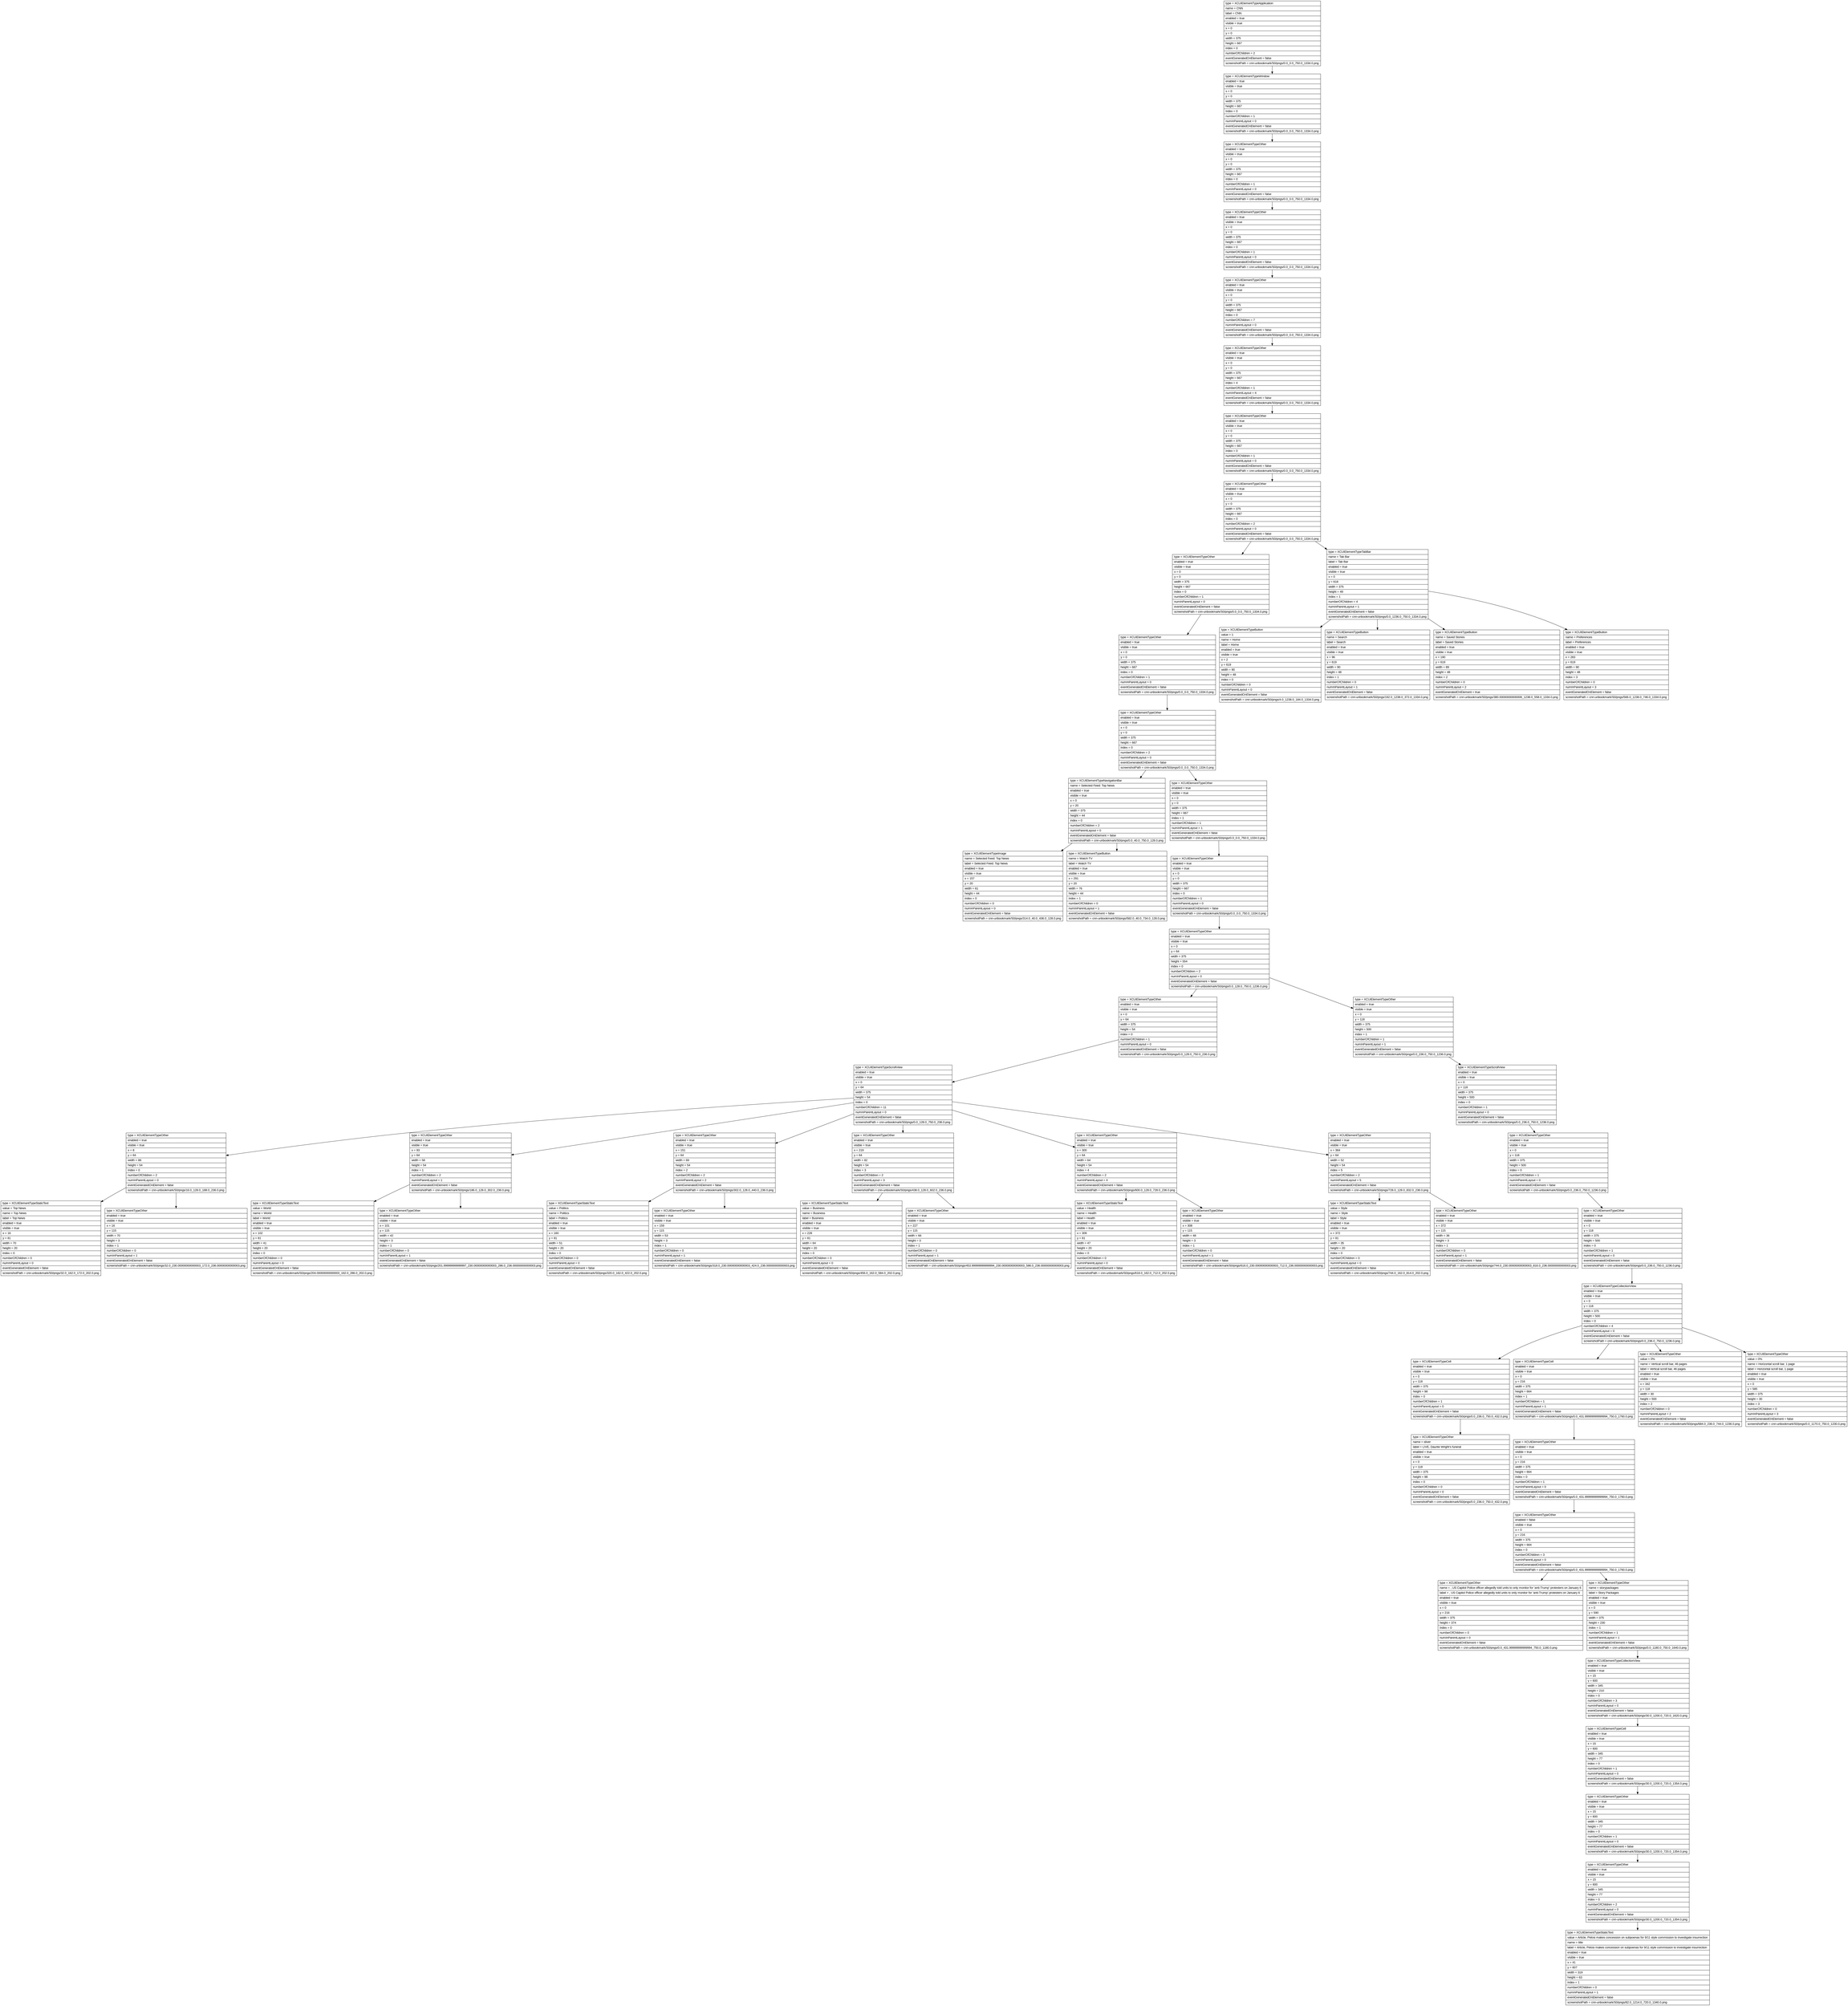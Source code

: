 digraph Layout {

	node [shape=record fontname=Arial];

	0	[label="{type = XCUIElementTypeApplication\l|name = CNN\l|label = CNN\l|enabled = true\l|visible = true\l|x = 0\l|y = 0\l|width = 375\l|height = 667\l|index = 0\l|numberOfChildren = 2\l|eventGeneratedOnElement = false \l|screenshotPath = cnn-unbookmark/S0/pngs/0.0_0.0_750.0_1334.0.png\l}"]
	1	[label="{type = XCUIElementTypeWindow\l|enabled = true\l|visible = true\l|x = 0\l|y = 0\l|width = 375\l|height = 667\l|index = 0\l|numberOfChildren = 1\l|numInParentLayout = 0\l|eventGeneratedOnElement = false \l|screenshotPath = cnn-unbookmark/S0/pngs/0.0_0.0_750.0_1334.0.png\l}"]
	2	[label="{type = XCUIElementTypeOther\l|enabled = true\l|visible = true\l|x = 0\l|y = 0\l|width = 375\l|height = 667\l|index = 0\l|numberOfChildren = 1\l|numInParentLayout = 0\l|eventGeneratedOnElement = false \l|screenshotPath = cnn-unbookmark/S0/pngs/0.0_0.0_750.0_1334.0.png\l}"]
	3	[label="{type = XCUIElementTypeOther\l|enabled = true\l|visible = true\l|x = 0\l|y = 0\l|width = 375\l|height = 667\l|index = 0\l|numberOfChildren = 1\l|numInParentLayout = 0\l|eventGeneratedOnElement = false \l|screenshotPath = cnn-unbookmark/S0/pngs/0.0_0.0_750.0_1334.0.png\l}"]
	4	[label="{type = XCUIElementTypeOther\l|enabled = true\l|visible = true\l|x = 0\l|y = 0\l|width = 375\l|height = 667\l|index = 0\l|numberOfChildren = 7\l|numInParentLayout = 0\l|eventGeneratedOnElement = false \l|screenshotPath = cnn-unbookmark/S0/pngs/0.0_0.0_750.0_1334.0.png\l}"]
	5	[label="{type = XCUIElementTypeOther\l|enabled = true\l|visible = true\l|x = 0\l|y = 0\l|width = 375\l|height = 667\l|index = 4\l|numberOfChildren = 1\l|numInParentLayout = 4\l|eventGeneratedOnElement = false \l|screenshotPath = cnn-unbookmark/S0/pngs/0.0_0.0_750.0_1334.0.png\l}"]
	6	[label="{type = XCUIElementTypeOther\l|enabled = true\l|visible = true\l|x = 0\l|y = 0\l|width = 375\l|height = 667\l|index = 0\l|numberOfChildren = 1\l|numInParentLayout = 0\l|eventGeneratedOnElement = false \l|screenshotPath = cnn-unbookmark/S0/pngs/0.0_0.0_750.0_1334.0.png\l}"]
	7	[label="{type = XCUIElementTypeOther\l|enabled = true\l|visible = true\l|x = 0\l|y = 0\l|width = 375\l|height = 667\l|index = 0\l|numberOfChildren = 2\l|numInParentLayout = 0\l|eventGeneratedOnElement = false \l|screenshotPath = cnn-unbookmark/S0/pngs/0.0_0.0_750.0_1334.0.png\l}"]
	8	[label="{type = XCUIElementTypeOther\l|enabled = true\l|visible = true\l|x = 0\l|y = 0\l|width = 375\l|height = 667\l|index = 0\l|numberOfChildren = 1\l|numInParentLayout = 0\l|eventGeneratedOnElement = false \l|screenshotPath = cnn-unbookmark/S0/pngs/0.0_0.0_750.0_1334.0.png\l}"]
	9	[label="{type = XCUIElementTypeTabBar\l|name = Tab Bar\l|label = Tab Bar\l|enabled = true\l|visible = true\l|x = 0\l|y = 618\l|width = 375\l|height = 49\l|index = 1\l|numberOfChildren = 4\l|numInParentLayout = 1\l|eventGeneratedOnElement = false \l|screenshotPath = cnn-unbookmark/S0/pngs/0.0_1236.0_750.0_1334.0.png\l}"]
	10	[label="{type = XCUIElementTypeOther\l|enabled = true\l|visible = true\l|x = 0\l|y = 0\l|width = 375\l|height = 667\l|index = 0\l|numberOfChildren = 1\l|numInParentLayout = 0\l|eventGeneratedOnElement = false \l|screenshotPath = cnn-unbookmark/S0/pngs/0.0_0.0_750.0_1334.0.png\l}"]
	11	[label="{type = XCUIElementTypeButton\l|value = 1\l|name = Home\l|label = Home\l|enabled = true\l|visible = true\l|x = 2\l|y = 619\l|width = 90\l|height = 48\l|index = 0\l|numberOfChildren = 0\l|numInParentLayout = 0\l|eventGeneratedOnElement = false \l|screenshotPath = cnn-unbookmark/S0/pngs/4.0_1238.0_184.0_1334.0.png\l}"]
	12	[label="{type = XCUIElementTypeButton\l|name = Search\l|label = Search\l|enabled = true\l|visible = true\l|x = 96\l|y = 619\l|width = 90\l|height = 48\l|index = 1\l|numberOfChildren = 0\l|numInParentLayout = 1\l|eventGeneratedOnElement = false \l|screenshotPath = cnn-unbookmark/S0/pngs/192.0_1238.0_372.0_1334.0.png\l}"]
	13	[label="{type = XCUIElementTypeButton\l|name = Saved Stories\l|label = Saved Stories\l|enabled = true\l|visible = true\l|x = 190\l|y = 619\l|width = 89\l|height = 48\l|index = 2\l|numberOfChildren = 0\l|numInParentLayout = 2\l|eventGeneratedOnElement = true \l|screenshotPath = cnn-unbookmark/S0/pngs/380.00000000000006_1238.0_558.0_1334.0.png\l}"]
	14	[label="{type = XCUIElementTypeButton\l|name = Preferences\l|label = Preferences\l|enabled = true\l|visible = true\l|x = 283\l|y = 619\l|width = 90\l|height = 48\l|index = 3\l|numberOfChildren = 0\l|numInParentLayout = 3\l|eventGeneratedOnElement = false \l|screenshotPath = cnn-unbookmark/S0/pngs/566.0_1238.0_746.0_1334.0.png\l}"]
	15	[label="{type = XCUIElementTypeOther\l|enabled = true\l|visible = true\l|x = 0\l|y = 0\l|width = 375\l|height = 667\l|index = 0\l|numberOfChildren = 2\l|numInParentLayout = 0\l|eventGeneratedOnElement = false \l|screenshotPath = cnn-unbookmark/S0/pngs/0.0_0.0_750.0_1334.0.png\l}"]
	16	[label="{type = XCUIElementTypeNavigationBar\l|name = Selected Feed: Top News\l|enabled = true\l|visible = true\l|x = 0\l|y = 20\l|width = 375\l|height = 44\l|index = 0\l|numberOfChildren = 2\l|numInParentLayout = 0\l|eventGeneratedOnElement = false \l|screenshotPath = cnn-unbookmark/S0/pngs/0.0_40.0_750.0_128.0.png\l}"]
	17	[label="{type = XCUIElementTypeOther\l|enabled = true\l|visible = true\l|x = 0\l|y = 0\l|width = 375\l|height = 667\l|index = 1\l|numberOfChildren = 1\l|numInParentLayout = 1\l|eventGeneratedOnElement = false \l|screenshotPath = cnn-unbookmark/S0/pngs/0.0_0.0_750.0_1334.0.png\l}"]
	18	[label="{type = XCUIElementTypeImage\l|name = Selected Feed: Top News\l|label = Selected Feed: Top News\l|enabled = true\l|visible = true\l|x = 157\l|y = 20\l|width = 61\l|height = 44\l|index = 0\l|numberOfChildren = 0\l|numInParentLayout = 0\l|eventGeneratedOnElement = false \l|screenshotPath = cnn-unbookmark/S0/pngs/314.0_40.0_436.0_128.0.png\l}"]
	19	[label="{type = XCUIElementTypeButton\l|name = Watch TV\l|label = Watch TV\l|enabled = true\l|visible = true\l|x = 291\l|y = 20\l|width = 76\l|height = 44\l|index = 1\l|numberOfChildren = 0\l|numInParentLayout = 1\l|eventGeneratedOnElement = false \l|screenshotPath = cnn-unbookmark/S0/pngs/582.0_40.0_734.0_128.0.png\l}"]
	20	[label="{type = XCUIElementTypeOther\l|enabled = true\l|visible = true\l|x = 0\l|y = 0\l|width = 375\l|height = 667\l|index = 0\l|numberOfChildren = 1\l|numInParentLayout = 0\l|eventGeneratedOnElement = false \l|screenshotPath = cnn-unbookmark/S0/pngs/0.0_0.0_750.0_1334.0.png\l}"]
	21	[label="{type = XCUIElementTypeOther\l|enabled = true\l|visible = true\l|x = 0\l|y = 64\l|width = 375\l|height = 554\l|index = 0\l|numberOfChildren = 2\l|numInParentLayout = 0\l|eventGeneratedOnElement = false \l|screenshotPath = cnn-unbookmark/S0/pngs/0.0_128.0_750.0_1236.0.png\l}"]
	22	[label="{type = XCUIElementTypeOther\l|enabled = true\l|visible = true\l|x = 0\l|y = 64\l|width = 375\l|height = 54\l|index = 0\l|numberOfChildren = 1\l|numInParentLayout = 0\l|eventGeneratedOnElement = false \l|screenshotPath = cnn-unbookmark/S0/pngs/0.0_128.0_750.0_236.0.png\l}"]
	23	[label="{type = XCUIElementTypeOther\l|enabled = true\l|visible = true\l|x = 0\l|y = 118\l|width = 375\l|height = 500\l|index = 1\l|numberOfChildren = 1\l|numInParentLayout = 1\l|eventGeneratedOnElement = false \l|screenshotPath = cnn-unbookmark/S0/pngs/0.0_236.0_750.0_1236.0.png\l}"]
	24	[label="{type = XCUIElementTypeScrollView\l|enabled = true\l|visible = true\l|x = 0\l|y = 64\l|width = 375\l|height = 54\l|index = 0\l|numberOfChildren = 11\l|numInParentLayout = 0\l|eventGeneratedOnElement = false \l|screenshotPath = cnn-unbookmark/S0/pngs/0.0_128.0_750.0_236.0.png\l}"]
	25	[label="{type = XCUIElementTypeScrollView\l|enabled = true\l|visible = true\l|x = 0\l|y = 118\l|width = 375\l|height = 500\l|index = 0\l|numberOfChildren = 1\l|numInParentLayout = 0\l|eventGeneratedOnElement = false \l|screenshotPath = cnn-unbookmark/S0/pngs/0.0_236.0_750.0_1236.0.png\l}"]
	26	[label="{type = XCUIElementTypeOther\l|enabled = true\l|visible = true\l|x = 8\l|y = 64\l|width = 86\l|height = 54\l|index = 0\l|numberOfChildren = 2\l|numInParentLayout = 0\l|eventGeneratedOnElement = false \l|screenshotPath = cnn-unbookmark/S0/pngs/16.0_128.0_188.0_236.0.png\l}"]
	27	[label="{type = XCUIElementTypeOther\l|enabled = true\l|visible = true\l|x = 93\l|y = 64\l|width = 58\l|height = 54\l|index = 1\l|numberOfChildren = 2\l|numInParentLayout = 1\l|eventGeneratedOnElement = false \l|screenshotPath = cnn-unbookmark/S0/pngs/186.0_128.0_302.0_236.0.png\l}"]
	28	[label="{type = XCUIElementTypeOther\l|enabled = true\l|visible = true\l|x = 151\l|y = 64\l|width = 69\l|height = 54\l|index = 2\l|numberOfChildren = 2\l|numInParentLayout = 2\l|eventGeneratedOnElement = false \l|screenshotPath = cnn-unbookmark/S0/pngs/302.0_128.0_440.0_236.0.png\l}"]
	29	[label="{type = XCUIElementTypeOther\l|enabled = true\l|visible = true\l|x = 219\l|y = 64\l|width = 82\l|height = 54\l|index = 3\l|numberOfChildren = 2\l|numInParentLayout = 3\l|eventGeneratedOnElement = false \l|screenshotPath = cnn-unbookmark/S0/pngs/438.0_128.0_602.0_236.0.png\l}"]
	30	[label="{type = XCUIElementTypeOther\l|enabled = true\l|visible = true\l|x = 300\l|y = 64\l|width = 64\l|height = 54\l|index = 4\l|numberOfChildren = 2\l|numInParentLayout = 4\l|eventGeneratedOnElement = false \l|screenshotPath = cnn-unbookmark/S0/pngs/600.0_128.0_728.0_236.0.png\l}"]
	31	[label="{type = XCUIElementTypeOther\l|enabled = true\l|visible = true\l|x = 364\l|y = 64\l|width = 52\l|height = 54\l|index = 5\l|numberOfChildren = 2\l|numInParentLayout = 5\l|eventGeneratedOnElement = false \l|screenshotPath = cnn-unbookmark/S0/pngs/728.0_128.0_832.0_236.0.png\l}"]
	32	[label="{type = XCUIElementTypeOther\l|enabled = true\l|visible = true\l|x = 0\l|y = 118\l|width = 375\l|height = 500\l|index = 0\l|numberOfChildren = 1\l|numInParentLayout = 0\l|eventGeneratedOnElement = false \l|screenshotPath = cnn-unbookmark/S0/pngs/0.0_236.0_750.0_1236.0.png\l}"]
	33	[label="{type = XCUIElementTypeStaticText\l|value = Top News\l|name = Top News\l|label = Top News\l|enabled = true\l|visible = true\l|x = 16\l|y = 81\l|width = 70\l|height = 20\l|index = 0\l|numberOfChildren = 0\l|numInParentLayout = 0\l|eventGeneratedOnElement = false \l|screenshotPath = cnn-unbookmark/S0/pngs/32.0_162.0_172.0_202.0.png\l}"]
	34	[label="{type = XCUIElementTypeOther\l|enabled = true\l|visible = true\l|x = 16\l|y = 115\l|width = 70\l|height = 3\l|index = 1\l|numberOfChildren = 0\l|numInParentLayout = 1\l|eventGeneratedOnElement = false \l|screenshotPath = cnn-unbookmark/S0/pngs/32.0_230.00000000000003_172.0_236.00000000000003.png\l}"]
	35	[label="{type = XCUIElementTypeStaticText\l|value = World\l|name = World\l|label = World\l|enabled = true\l|visible = true\l|x = 102\l|y = 81\l|width = 41\l|height = 20\l|index = 0\l|numberOfChildren = 0\l|numInParentLayout = 0\l|eventGeneratedOnElement = false \l|screenshotPath = cnn-unbookmark/S0/pngs/204.00000000000003_162.0_286.0_202.0.png\l}"]
	36	[label="{type = XCUIElementTypeOther\l|enabled = true\l|visible = true\l|x = 101\l|y = 115\l|width = 42\l|height = 3\l|index = 1\l|numberOfChildren = 0\l|numInParentLayout = 1\l|eventGeneratedOnElement = false \l|screenshotPath = cnn-unbookmark/S0/pngs/201.99999999999997_230.00000000000003_286.0_236.00000000000003.png\l}"]
	37	[label="{type = XCUIElementTypeStaticText\l|value = Politics\l|name = Politics\l|label = Politics\l|enabled = true\l|visible = true\l|x = 160\l|y = 81\l|width = 51\l|height = 20\l|index = 0\l|numberOfChildren = 0\l|numInParentLayout = 0\l|eventGeneratedOnElement = false \l|screenshotPath = cnn-unbookmark/S0/pngs/320.0_162.0_422.0_202.0.png\l}"]
	38	[label="{type = XCUIElementTypeOther\l|enabled = true\l|visible = true\l|x = 159\l|y = 115\l|width = 53\l|height = 3\l|index = 1\l|numberOfChildren = 0\l|numInParentLayout = 1\l|eventGeneratedOnElement = false \l|screenshotPath = cnn-unbookmark/S0/pngs/318.0_230.00000000000003_424.0_236.00000000000003.png\l}"]
	39	[label="{type = XCUIElementTypeStaticText\l|value = Business\l|name = Business\l|label = Business\l|enabled = true\l|visible = true\l|x = 228\l|y = 81\l|width = 64\l|height = 20\l|index = 0\l|numberOfChildren = 0\l|numInParentLayout = 0\l|eventGeneratedOnElement = false \l|screenshotPath = cnn-unbookmark/S0/pngs/456.0_162.0_584.0_202.0.png\l}"]
	40	[label="{type = XCUIElementTypeOther\l|enabled = true\l|visible = true\l|x = 227\l|y = 115\l|width = 66\l|height = 3\l|index = 1\l|numberOfChildren = 0\l|numInParentLayout = 1\l|eventGeneratedOnElement = false \l|screenshotPath = cnn-unbookmark/S0/pngs/453.99999999999994_230.00000000000003_586.0_236.00000000000003.png\l}"]
	41	[label="{type = XCUIElementTypeStaticText\l|value = Health\l|name = Health\l|label = Health\l|enabled = true\l|visible = true\l|x = 309\l|y = 81\l|width = 47\l|height = 20\l|index = 0\l|numberOfChildren = 0\l|numInParentLayout = 0\l|eventGeneratedOnElement = false \l|screenshotPath = cnn-unbookmark/S0/pngs/618.0_162.0_712.0_202.0.png\l}"]
	42	[label="{type = XCUIElementTypeOther\l|enabled = true\l|visible = true\l|x = 308\l|y = 115\l|width = 48\l|height = 3\l|index = 1\l|numberOfChildren = 0\l|numInParentLayout = 1\l|eventGeneratedOnElement = false \l|screenshotPath = cnn-unbookmark/S0/pngs/616.0_230.00000000000003_712.0_236.00000000000003.png\l}"]
	43	[label="{type = XCUIElementTypeStaticText\l|value = Style\l|name = Style\l|label = Style\l|enabled = true\l|visible = true\l|x = 372\l|y = 81\l|width = 35\l|height = 20\l|index = 0\l|numberOfChildren = 0\l|numInParentLayout = 0\l|eventGeneratedOnElement = false \l|screenshotPath = cnn-unbookmark/S0/pngs/744.0_162.0_814.0_202.0.png\l}"]
	44	[label="{type = XCUIElementTypeOther\l|enabled = true\l|visible = true\l|x = 372\l|y = 115\l|width = 36\l|height = 3\l|index = 1\l|numberOfChildren = 0\l|numInParentLayout = 1\l|eventGeneratedOnElement = false \l|screenshotPath = cnn-unbookmark/S0/pngs/744.0_230.00000000000003_816.0_236.00000000000003.png\l}"]
	45	[label="{type = XCUIElementTypeOther\l|enabled = true\l|visible = true\l|x = 0\l|y = 118\l|width = 375\l|height = 500\l|index = 0\l|numberOfChildren = 1\l|numInParentLayout = 0\l|eventGeneratedOnElement = false \l|screenshotPath = cnn-unbookmark/S0/pngs/0.0_236.0_750.0_1236.0.png\l}"]
	46	[label="{type = XCUIElementTypeCollectionView\l|enabled = true\l|visible = true\l|x = 0\l|y = 118\l|width = 375\l|height = 500\l|index = 0\l|numberOfChildren = 4\l|numInParentLayout = 0\l|eventGeneratedOnElement = false \l|screenshotPath = cnn-unbookmark/S0/pngs/0.0_236.0_750.0_1236.0.png\l}"]
	47	[label="{type = XCUIElementTypeCell\l|enabled = true\l|visible = true\l|x = 0\l|y = 118\l|width = 375\l|height = 98\l|index = 0\l|numberOfChildren = 1\l|numInParentLayout = 0\l|eventGeneratedOnElement = false \l|screenshotPath = cnn-unbookmark/S0/pngs/0.0_236.0_750.0_432.0.png\l}"]
	48	[label="{type = XCUIElementTypeCell\l|enabled = true\l|visible = true\l|x = 0\l|y = 216\l|width = 375\l|height = 664\l|index = 1\l|numberOfChildren = 1\l|numInParentLayout = 1\l|eventGeneratedOnElement = false \l|screenshotPath = cnn-unbookmark/S0/pngs/0.0_431.99999999999994_750.0_1760.0.png\l}"]
	49	[label="{type = XCUIElementTypeOther\l|value = 0%\l|name = Vertical scroll bar, 46 pages\l|label = Vertical scroll bar, 46 pages\l|enabled = true\l|visible = true\l|x = 342\l|y = 118\l|width = 30\l|height = 500\l|index = 2\l|numberOfChildren = 0\l|numInParentLayout = 2\l|eventGeneratedOnElement = false \l|screenshotPath = cnn-unbookmark/S0/pngs/684.0_236.0_744.0_1236.0.png\l}"]
	50	[label="{type = XCUIElementTypeOther\l|value = 0%\l|name = Horizontal scroll bar, 1 page\l|label = Horizontal scroll bar, 1 page\l|enabled = true\l|visible = true\l|x = 0\l|y = 585\l|width = 375\l|height = 30\l|index = 3\l|numberOfChildren = 0\l|numInParentLayout = 3\l|eventGeneratedOnElement = false \l|screenshotPath = cnn-unbookmark/S0/pngs/0.0_1170.0_750.0_1230.0.png\l}"]
	51	[label="{type = XCUIElementTypeOther\l|name = sliver\l|label = LIVE, Daunte Wright's funeral \l|enabled = true\l|visible = true\l|x = 0\l|y = 118\l|width = 375\l|height = 98\l|index = 0\l|numberOfChildren = 0\l|numInParentLayout = 0\l|eventGeneratedOnElement = false \l|screenshotPath = cnn-unbookmark/S0/pngs/0.0_236.0_750.0_432.0.png\l}"]
	52	[label="{type = XCUIElementTypeOther\l|enabled = true\l|visible = true\l|x = 0\l|y = 216\l|width = 375\l|height = 664\l|index = 0\l|numberOfChildren = 1\l|numInParentLayout = 0\l|eventGeneratedOnElement = false \l|screenshotPath = cnn-unbookmark/S0/pngs/0.0_431.99999999999994_750.0_1760.0.png\l}"]
	53	[label="{type = XCUIElementTypeOther\l|enabled = false\l|visible = true\l|x = 0\l|y = 216\l|width = 375\l|height = 664\l|index = 0\l|numberOfChildren = 3\l|numInParentLayout = 0\l|eventGeneratedOnElement = false \l|screenshotPath = cnn-unbookmark/S0/pngs/0.0_431.99999999999994_750.0_1760.0.png\l}"]
	54	[label="{type = XCUIElementTypeOther\l|name = , US Capitol Police officer allegedly told units to only monitor for 'anti-Trump' protesters on January 6\l|label = , US Capitol Police officer allegedly told units to only monitor for 'anti-Trump' protesters on January 6\l|enabled = true\l|visible = true\l|x = 0\l|y = 216\l|width = 375\l|height = 374\l|index = 0\l|numberOfChildren = 0\l|numInParentLayout = 0\l|eventGeneratedOnElement = false \l|screenshotPath = cnn-unbookmark/S0/pngs/0.0_431.99999999999994_750.0_1180.0.png\l}"]
	55	[label="{type = XCUIElementTypeOther\l|name = storypackages\l|label = Story Packages\l|enabled = true\l|visible = true\l|x = 0\l|y = 590\l|width = 375\l|height = 230\l|index = 1\l|numberOfChildren = 1\l|numInParentLayout = 1\l|eventGeneratedOnElement = false \l|screenshotPath = cnn-unbookmark/S0/pngs/0.0_1180.0_750.0_1640.0.png\l}"]
	56	[label="{type = XCUIElementTypeCollectionView\l|enabled = true\l|visible = true\l|x = 15\l|y = 600\l|width = 345\l|height = 210\l|index = 0\l|numberOfChildren = 3\l|numInParentLayout = 0\l|eventGeneratedOnElement = false \l|screenshotPath = cnn-unbookmark/S0/pngs/30.0_1200.0_720.0_1620.0.png\l}"]
	57	[label="{type = XCUIElementTypeCell\l|enabled = true\l|visible = true\l|x = 15\l|y = 600\l|width = 345\l|height = 77\l|index = 0\l|numberOfChildren = 1\l|numInParentLayout = 0\l|eventGeneratedOnElement = false \l|screenshotPath = cnn-unbookmark/S0/pngs/30.0_1200.0_720.0_1354.0.png\l}"]
	58	[label="{type = XCUIElementTypeOther\l|enabled = true\l|visible = true\l|x = 15\l|y = 600\l|width = 345\l|height = 77\l|index = 0\l|numberOfChildren = 1\l|numInParentLayout = 0\l|eventGeneratedOnElement = false \l|screenshotPath = cnn-unbookmark/S0/pngs/30.0_1200.0_720.0_1354.0.png\l}"]
	59	[label="{type = XCUIElementTypeOther\l|enabled = true\l|visible = true\l|x = 15\l|y = 600\l|width = 345\l|height = 77\l|index = 0\l|numberOfChildren = 2\l|numInParentLayout = 0\l|eventGeneratedOnElement = false \l|screenshotPath = cnn-unbookmark/S0/pngs/30.0_1200.0_720.0_1354.0.png\l}"]
	60	[label="{type = XCUIElementTypeStaticText\l|value = Article, Pelosi makes concession on subpoenas for 9/11 style commission to investigate insurrection\l|name = title\l|label = Article, Pelosi makes concession on subpoenas for 9/11 style commission to investigate insurrection\l|enabled = true\l|visible = true\l|x = 41\l|y = 607\l|width = 319\l|height = 63\l|index = 1\l|numberOfChildren = 0\l|numInParentLayout = 1\l|eventGeneratedOnElement = false \l|screenshotPath = cnn-unbookmark/S0/pngs/82.0_1214.0_720.0_1340.0.png\l}"]


	0 -> 1
	1 -> 2
	2 -> 3
	3 -> 4
	4 -> 5
	5 -> 6
	6 -> 7
	7 -> 8
	7 -> 9
	8 -> 10
	9 -> 11
	9 -> 12
	9 -> 13
	9 -> 14
	10 -> 15
	15 -> 16
	15 -> 17
	16 -> 18
	16 -> 19
	17 -> 20
	20 -> 21
	21 -> 22
	21 -> 23
	22 -> 24
	23 -> 25
	24 -> 26
	24 -> 27
	24 -> 28
	24 -> 29
	24 -> 30
	24 -> 31
	25 -> 32
	26 -> 33
	26 -> 34
	27 -> 35
	27 -> 36
	28 -> 37
	28 -> 38
	29 -> 39
	29 -> 40
	30 -> 41
	30 -> 42
	31 -> 43
	31 -> 44
	32 -> 45
	45 -> 46
	46 -> 47
	46 -> 48
	46 -> 49
	46 -> 50
	47 -> 51
	48 -> 52
	52 -> 53
	53 -> 54
	53 -> 55
	55 -> 56
	56 -> 57
	57 -> 58
	58 -> 59
	59 -> 60


}